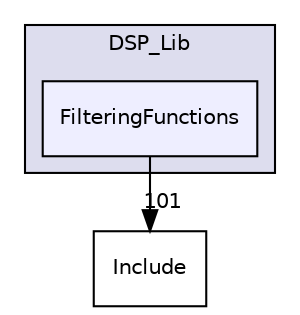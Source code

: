 digraph "/home/developer/mtrain-firmware/external/CMSIS/DSP_Lib/FilteringFunctions" {
  compound=true
  node [ fontsize="10", fontname="Helvetica"];
  edge [ labelfontsize="10", labelfontname="Helvetica"];
  subgraph clusterdir_97395cc6f535af9ec28c028ceaf10592 {
    graph [ bgcolor="#ddddee", pencolor="black", label="DSP_Lib" fontname="Helvetica", fontsize="10", URL="dir_97395cc6f535af9ec28c028ceaf10592.html"]
  dir_f17d8e64fda74890e1ea15d151dd9bc8 [shape=box, label="FilteringFunctions", style="filled", fillcolor="#eeeeff", pencolor="black", URL="dir_f17d8e64fda74890e1ea15d151dd9bc8.html"];
  }
  dir_ea7e36173fdf5d3e10f7d99384a1945b [shape=box label="Include" URL="dir_ea7e36173fdf5d3e10f7d99384a1945b.html"];
  dir_f17d8e64fda74890e1ea15d151dd9bc8->dir_ea7e36173fdf5d3e10f7d99384a1945b [headlabel="101", labeldistance=1.5 headhref="dir_000027_000032.html"];
}
